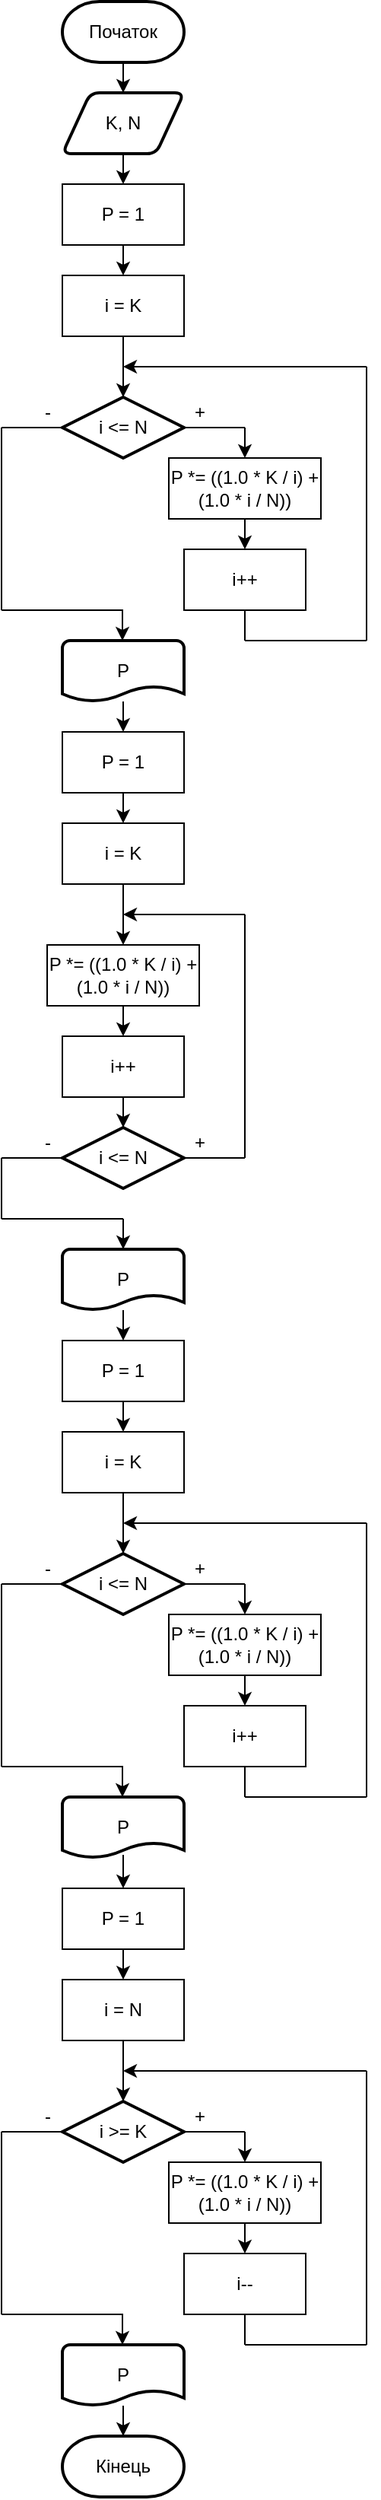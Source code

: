 <mxfile version="20.4.1" type="device"><diagram id="_KvQAqSW8aht9n21-8cz" name="Страница 1"><mxGraphModel dx="868" dy="482" grid="1" gridSize="10" guides="1" tooltips="1" connect="1" arrows="1" fold="1" page="1" pageScale="1" pageWidth="827" pageHeight="1169" math="0" shadow="0"><root><mxCell id="0"/><mxCell id="1" parent="0"/><mxCell id="YlAHkfjY5-XDUnhtKr8P-4" style="edgeStyle=orthogonalEdgeStyle;rounded=0;orthogonalLoop=1;jettySize=auto;html=1;exitX=0.5;exitY=1;exitDx=0;exitDy=0;exitPerimeter=0;" edge="1" parent="1" source="YlAHkfjY5-XDUnhtKr8P-3"><mxGeometry relative="1" as="geometry"><mxPoint x="360" y="80" as="targetPoint"/></mxGeometry></mxCell><mxCell id="YlAHkfjY5-XDUnhtKr8P-3" value="Початок" style="strokeWidth=2;html=1;shape=mxgraph.flowchart.terminator;whiteSpace=wrap;" vertex="1" parent="1"><mxGeometry x="320" y="20" width="80" height="40" as="geometry"/></mxCell><mxCell id="YlAHkfjY5-XDUnhtKr8P-6" style="edgeStyle=orthogonalEdgeStyle;rounded=0;orthogonalLoop=1;jettySize=auto;html=1;exitX=0.5;exitY=1;exitDx=0;exitDy=0;" edge="1" parent="1" source="YlAHkfjY5-XDUnhtKr8P-5"><mxGeometry relative="1" as="geometry"><mxPoint x="360" y="140" as="targetPoint"/></mxGeometry></mxCell><mxCell id="YlAHkfjY5-XDUnhtKr8P-5" value="K, N" style="shape=parallelogram;html=1;strokeWidth=2;perimeter=parallelogramPerimeter;whiteSpace=wrap;rounded=1;arcSize=12;size=0.23;" vertex="1" parent="1"><mxGeometry x="320" y="80" width="80" height="40" as="geometry"/></mxCell><mxCell id="YlAHkfjY5-XDUnhtKr8P-8" style="edgeStyle=orthogonalEdgeStyle;rounded=0;orthogonalLoop=1;jettySize=auto;html=1;exitX=0.5;exitY=1;exitDx=0;exitDy=0;" edge="1" parent="1" source="YlAHkfjY5-XDUnhtKr8P-7"><mxGeometry relative="1" as="geometry"><mxPoint x="360" y="200" as="targetPoint"/></mxGeometry></mxCell><mxCell id="YlAHkfjY5-XDUnhtKr8P-7" value="P = 1" style="rounded=0;whiteSpace=wrap;html=1;" vertex="1" parent="1"><mxGeometry x="320" y="140" width="80" height="40" as="geometry"/></mxCell><mxCell id="YlAHkfjY5-XDUnhtKr8P-10" style="edgeStyle=orthogonalEdgeStyle;rounded=0;orthogonalLoop=1;jettySize=auto;html=1;exitX=0.5;exitY=1;exitDx=0;exitDy=0;" edge="1" parent="1" source="YlAHkfjY5-XDUnhtKr8P-9"><mxGeometry relative="1" as="geometry"><mxPoint x="360" y="280" as="targetPoint"/></mxGeometry></mxCell><mxCell id="YlAHkfjY5-XDUnhtKr8P-9" value="i = K" style="rounded=0;whiteSpace=wrap;html=1;" vertex="1" parent="1"><mxGeometry x="320" y="200" width="80" height="40" as="geometry"/></mxCell><mxCell id="YlAHkfjY5-XDUnhtKr8P-11" value="i &amp;lt;= N" style="strokeWidth=2;html=1;shape=mxgraph.flowchart.decision;whiteSpace=wrap;" vertex="1" parent="1"><mxGeometry x="320" y="280" width="80" height="40" as="geometry"/></mxCell><mxCell id="YlAHkfjY5-XDUnhtKr8P-12" value="" style="endArrow=none;html=1;rounded=0;entryX=0;entryY=0.5;entryDx=0;entryDy=0;entryPerimeter=0;" edge="1" parent="1" target="YlAHkfjY5-XDUnhtKr8P-11"><mxGeometry width="50" height="50" relative="1" as="geometry"><mxPoint x="280" y="300" as="sourcePoint"/><mxPoint x="440" y="330" as="targetPoint"/></mxGeometry></mxCell><mxCell id="YlAHkfjY5-XDUnhtKr8P-13" value="" style="endArrow=none;html=1;rounded=0;entryX=1;entryY=0.5;entryDx=0;entryDy=0;entryPerimeter=0;" edge="1" parent="1" target="YlAHkfjY5-XDUnhtKr8P-11"><mxGeometry width="50" height="50" relative="1" as="geometry"><mxPoint x="440" y="300" as="sourcePoint"/><mxPoint x="440" y="330" as="targetPoint"/></mxGeometry></mxCell><mxCell id="YlAHkfjY5-XDUnhtKr8P-14" value="" style="endArrow=classic;html=1;rounded=0;" edge="1" parent="1"><mxGeometry width="50" height="50" relative="1" as="geometry"><mxPoint x="440" y="300" as="sourcePoint"/><mxPoint x="440" y="320" as="targetPoint"/></mxGeometry></mxCell><mxCell id="YlAHkfjY5-XDUnhtKr8P-16" style="edgeStyle=orthogonalEdgeStyle;rounded=0;orthogonalLoop=1;jettySize=auto;html=1;exitX=0.5;exitY=1;exitDx=0;exitDy=0;" edge="1" parent="1" source="YlAHkfjY5-XDUnhtKr8P-15"><mxGeometry relative="1" as="geometry"><mxPoint x="440" y="380" as="targetPoint"/></mxGeometry></mxCell><mxCell id="YlAHkfjY5-XDUnhtKr8P-15" value="P *= ((1.0 * K / i) + (1.0 * i / N))" style="rounded=0;whiteSpace=wrap;html=1;" vertex="1" parent="1"><mxGeometry x="390" y="320" width="100" height="40" as="geometry"/></mxCell><mxCell id="YlAHkfjY5-XDUnhtKr8P-17" value="i++" style="rounded=0;whiteSpace=wrap;html=1;" vertex="1" parent="1"><mxGeometry x="400" y="380" width="80" height="40" as="geometry"/></mxCell><mxCell id="YlAHkfjY5-XDUnhtKr8P-18" value="" style="endArrow=none;html=1;rounded=0;entryX=0.5;entryY=1;entryDx=0;entryDy=0;" edge="1" parent="1" target="YlAHkfjY5-XDUnhtKr8P-17"><mxGeometry width="50" height="50" relative="1" as="geometry"><mxPoint x="440" y="440" as="sourcePoint"/><mxPoint x="440" y="430" as="targetPoint"/></mxGeometry></mxCell><mxCell id="YlAHkfjY5-XDUnhtKr8P-19" value="" style="endArrow=none;html=1;rounded=0;" edge="1" parent="1"><mxGeometry width="50" height="50" relative="1" as="geometry"><mxPoint x="520" y="440" as="sourcePoint"/><mxPoint x="440" y="440" as="targetPoint"/></mxGeometry></mxCell><mxCell id="YlAHkfjY5-XDUnhtKr8P-20" value="" style="endArrow=none;html=1;rounded=0;" edge="1" parent="1"><mxGeometry width="50" height="50" relative="1" as="geometry"><mxPoint x="520" y="260" as="sourcePoint"/><mxPoint x="520" y="440" as="targetPoint"/></mxGeometry></mxCell><mxCell id="YlAHkfjY5-XDUnhtKr8P-21" value="" style="endArrow=classic;html=1;rounded=0;" edge="1" parent="1"><mxGeometry width="50" height="50" relative="1" as="geometry"><mxPoint x="520" y="260" as="sourcePoint"/><mxPoint x="360" y="260" as="targetPoint"/></mxGeometry></mxCell><mxCell id="YlAHkfjY5-XDUnhtKr8P-22" value="" style="endArrow=none;html=1;rounded=0;" edge="1" parent="1"><mxGeometry width="50" height="50" relative="1" as="geometry"><mxPoint x="280" y="420" as="sourcePoint"/><mxPoint x="280" y="300" as="targetPoint"/></mxGeometry></mxCell><mxCell id="YlAHkfjY5-XDUnhtKr8P-23" value="" style="endArrow=none;html=1;rounded=0;" edge="1" parent="1"><mxGeometry width="50" height="50" relative="1" as="geometry"><mxPoint x="280" y="420" as="sourcePoint"/><mxPoint x="360" y="420" as="targetPoint"/></mxGeometry></mxCell><mxCell id="YlAHkfjY5-XDUnhtKr8P-24" value="" style="endArrow=classic;html=1;rounded=0;" edge="1" parent="1"><mxGeometry width="50" height="50" relative="1" as="geometry"><mxPoint x="359.5" y="420" as="sourcePoint"/><mxPoint x="359.5" y="440" as="targetPoint"/></mxGeometry></mxCell><mxCell id="YlAHkfjY5-XDUnhtKr8P-25" value="P" style="strokeWidth=2;html=1;shape=mxgraph.flowchart.document2;whiteSpace=wrap;size=0.25;" vertex="1" parent="1"><mxGeometry x="320" y="440" width="80" height="40" as="geometry"/></mxCell><mxCell id="YlAHkfjY5-XDUnhtKr8P-29" style="edgeStyle=orthogonalEdgeStyle;rounded=0;orthogonalLoop=1;jettySize=auto;html=1;exitX=0.5;exitY=1;exitDx=0;exitDy=0;entryX=0.5;entryY=0;entryDx=0;entryDy=0;" edge="1" parent="1" source="YlAHkfjY5-XDUnhtKr8P-26" target="YlAHkfjY5-XDUnhtKr8P-28"><mxGeometry relative="1" as="geometry"/></mxCell><mxCell id="YlAHkfjY5-XDUnhtKr8P-26" value="P = 1" style="rounded=0;whiteSpace=wrap;html=1;" vertex="1" parent="1"><mxGeometry x="320" y="500" width="80" height="40" as="geometry"/></mxCell><mxCell id="YlAHkfjY5-XDUnhtKr8P-27" value="" style="endArrow=classic;html=1;rounded=0;exitX=0.5;exitY=1;exitDx=0;exitDy=0;exitPerimeter=0;" edge="1" parent="1" source="YlAHkfjY5-XDUnhtKr8P-25" target="YlAHkfjY5-XDUnhtKr8P-26"><mxGeometry width="50" height="50" relative="1" as="geometry"><mxPoint x="390" y="580" as="sourcePoint"/><mxPoint x="440" y="530" as="targetPoint"/></mxGeometry></mxCell><mxCell id="YlAHkfjY5-XDUnhtKr8P-28" value="i = K" style="rounded=0;whiteSpace=wrap;html=1;" vertex="1" parent="1"><mxGeometry x="320" y="560" width="80" height="40" as="geometry"/></mxCell><mxCell id="YlAHkfjY5-XDUnhtKr8P-32" style="edgeStyle=orthogonalEdgeStyle;rounded=0;orthogonalLoop=1;jettySize=auto;html=1;exitX=0.5;exitY=1;exitDx=0;exitDy=0;" edge="1" parent="1" source="YlAHkfjY5-XDUnhtKr8P-30"><mxGeometry relative="1" as="geometry"><mxPoint x="360" y="700" as="targetPoint"/></mxGeometry></mxCell><mxCell id="YlAHkfjY5-XDUnhtKr8P-30" value="P *= ((1.0 * K / i) + (1.0 * i / N))" style="rounded=0;whiteSpace=wrap;html=1;" vertex="1" parent="1"><mxGeometry x="310" y="640" width="100" height="40" as="geometry"/></mxCell><mxCell id="YlAHkfjY5-XDUnhtKr8P-34" style="edgeStyle=orthogonalEdgeStyle;rounded=0;orthogonalLoop=1;jettySize=auto;html=1;exitX=0.5;exitY=1;exitDx=0;exitDy=0;" edge="1" parent="1" source="YlAHkfjY5-XDUnhtKr8P-33"><mxGeometry relative="1" as="geometry"><mxPoint x="360" y="760" as="targetPoint"/></mxGeometry></mxCell><mxCell id="YlAHkfjY5-XDUnhtKr8P-33" value="i++" style="rounded=0;whiteSpace=wrap;html=1;" vertex="1" parent="1"><mxGeometry x="320" y="700" width="80" height="40" as="geometry"/></mxCell><mxCell id="YlAHkfjY5-XDUnhtKr8P-35" value="i &amp;lt;= N" style="strokeWidth=2;html=1;shape=mxgraph.flowchart.decision;whiteSpace=wrap;" vertex="1" parent="1"><mxGeometry x="320" y="760" width="80" height="40" as="geometry"/></mxCell><mxCell id="YlAHkfjY5-XDUnhtKr8P-36" value="" style="endArrow=none;html=1;rounded=0;exitX=1;exitY=0.5;exitDx=0;exitDy=0;exitPerimeter=0;" edge="1" parent="1" source="YlAHkfjY5-XDUnhtKr8P-35"><mxGeometry width="50" height="50" relative="1" as="geometry"><mxPoint x="390" y="680" as="sourcePoint"/><mxPoint x="440" y="780" as="targetPoint"/></mxGeometry></mxCell><mxCell id="YlAHkfjY5-XDUnhtKr8P-37" value="" style="endArrow=none;html=1;rounded=0;entryX=0;entryY=0.5;entryDx=0;entryDy=0;entryPerimeter=0;" edge="1" parent="1" target="YlAHkfjY5-XDUnhtKr8P-35"><mxGeometry width="50" height="50" relative="1" as="geometry"><mxPoint x="280" y="780" as="sourcePoint"/><mxPoint x="440" y="830" as="targetPoint"/></mxGeometry></mxCell><mxCell id="YlAHkfjY5-XDUnhtKr8P-38" value="+" style="text;html=1;align=center;verticalAlign=middle;resizable=0;points=[];autosize=1;strokeColor=none;fillColor=none;" vertex="1" parent="1"><mxGeometry x="395" y="755" width="30" height="30" as="geometry"/></mxCell><mxCell id="YlAHkfjY5-XDUnhtKr8P-39" value="-" style="text;html=1;align=center;verticalAlign=middle;resizable=0;points=[];autosize=1;strokeColor=none;fillColor=none;" vertex="1" parent="1"><mxGeometry x="295" y="755" width="30" height="30" as="geometry"/></mxCell><mxCell id="YlAHkfjY5-XDUnhtKr8P-40" value="+" style="text;html=1;align=center;verticalAlign=middle;resizable=0;points=[];autosize=1;strokeColor=none;fillColor=none;" vertex="1" parent="1"><mxGeometry x="395" y="275" width="30" height="30" as="geometry"/></mxCell><mxCell id="YlAHkfjY5-XDUnhtKr8P-41" value="-" style="text;html=1;align=center;verticalAlign=middle;resizable=0;points=[];autosize=1;strokeColor=none;fillColor=none;" vertex="1" parent="1"><mxGeometry x="295" y="275" width="30" height="30" as="geometry"/></mxCell><mxCell id="YlAHkfjY5-XDUnhtKr8P-42" value="" style="endArrow=none;html=1;rounded=0;" edge="1" parent="1"><mxGeometry width="50" height="50" relative="1" as="geometry"><mxPoint x="440" y="780" as="sourcePoint"/><mxPoint x="440" y="620" as="targetPoint"/></mxGeometry></mxCell><mxCell id="YlAHkfjY5-XDUnhtKr8P-43" value="" style="endArrow=classic;html=1;rounded=0;" edge="1" parent="1"><mxGeometry width="50" height="50" relative="1" as="geometry"><mxPoint x="440" y="620" as="sourcePoint"/><mxPoint x="360" y="620" as="targetPoint"/></mxGeometry></mxCell><mxCell id="YlAHkfjY5-XDUnhtKr8P-44" value="" style="endArrow=classic;html=1;rounded=0;exitX=0.5;exitY=1;exitDx=0;exitDy=0;entryX=0.5;entryY=0;entryDx=0;entryDy=0;" edge="1" parent="1" source="YlAHkfjY5-XDUnhtKr8P-28" target="YlAHkfjY5-XDUnhtKr8P-30"><mxGeometry width="50" height="50" relative="1" as="geometry"><mxPoint x="390" y="680" as="sourcePoint"/><mxPoint x="440" y="630" as="targetPoint"/></mxGeometry></mxCell><mxCell id="YlAHkfjY5-XDUnhtKr8P-45" value="" style="endArrow=none;html=1;rounded=0;" edge="1" parent="1"><mxGeometry width="50" height="50" relative="1" as="geometry"><mxPoint x="280" y="820" as="sourcePoint"/><mxPoint x="280" y="780" as="targetPoint"/></mxGeometry></mxCell><mxCell id="YlAHkfjY5-XDUnhtKr8P-46" value="" style="endArrow=none;html=1;rounded=0;" edge="1" parent="1"><mxGeometry width="50" height="50" relative="1" as="geometry"><mxPoint x="280" y="820" as="sourcePoint"/><mxPoint x="360" y="820" as="targetPoint"/></mxGeometry></mxCell><mxCell id="YlAHkfjY5-XDUnhtKr8P-47" value="" style="endArrow=classic;html=1;rounded=0;" edge="1" parent="1"><mxGeometry width="50" height="50" relative="1" as="geometry"><mxPoint x="360" y="820" as="sourcePoint"/><mxPoint x="360" y="840" as="targetPoint"/></mxGeometry></mxCell><mxCell id="YlAHkfjY5-XDUnhtKr8P-48" value="P" style="strokeWidth=2;html=1;shape=mxgraph.flowchart.document2;whiteSpace=wrap;size=0.25;" vertex="1" parent="1"><mxGeometry x="320" y="840" width="80" height="40" as="geometry"/></mxCell><mxCell id="YlAHkfjY5-XDUnhtKr8P-49" value="" style="endArrow=classic;html=1;rounded=0;exitX=0.5;exitY=1;exitDx=0;exitDy=0;exitPerimeter=0;" edge="1" parent="1" source="YlAHkfjY5-XDUnhtKr8P-48"><mxGeometry width="50" height="50" relative="1" as="geometry"><mxPoint x="390" y="1080" as="sourcePoint"/><mxPoint x="360" y="900" as="targetPoint"/></mxGeometry></mxCell><mxCell id="YlAHkfjY5-XDUnhtKr8P-50" style="edgeStyle=orthogonalEdgeStyle;rounded=0;orthogonalLoop=1;jettySize=auto;html=1;exitX=0.5;exitY=1;exitDx=0;exitDy=0;" edge="1" parent="1" source="YlAHkfjY5-XDUnhtKr8P-51"><mxGeometry relative="1" as="geometry"><mxPoint x="360" y="960" as="targetPoint"/></mxGeometry></mxCell><mxCell id="YlAHkfjY5-XDUnhtKr8P-51" value="P = 1" style="rounded=0;whiteSpace=wrap;html=1;" vertex="1" parent="1"><mxGeometry x="320" y="900" width="80" height="40" as="geometry"/></mxCell><mxCell id="YlAHkfjY5-XDUnhtKr8P-52" style="edgeStyle=orthogonalEdgeStyle;rounded=0;orthogonalLoop=1;jettySize=auto;html=1;exitX=0.5;exitY=1;exitDx=0;exitDy=0;" edge="1" parent="1" source="YlAHkfjY5-XDUnhtKr8P-53"><mxGeometry relative="1" as="geometry"><mxPoint x="360" y="1040" as="targetPoint"/></mxGeometry></mxCell><mxCell id="YlAHkfjY5-XDUnhtKr8P-53" value="i = K" style="rounded=0;whiteSpace=wrap;html=1;" vertex="1" parent="1"><mxGeometry x="320" y="960" width="80" height="40" as="geometry"/></mxCell><mxCell id="YlAHkfjY5-XDUnhtKr8P-54" value="i &amp;lt;= N" style="strokeWidth=2;html=1;shape=mxgraph.flowchart.decision;whiteSpace=wrap;" vertex="1" parent="1"><mxGeometry x="320" y="1040" width="80" height="40" as="geometry"/></mxCell><mxCell id="YlAHkfjY5-XDUnhtKr8P-55" value="" style="endArrow=none;html=1;rounded=0;entryX=0;entryY=0.5;entryDx=0;entryDy=0;entryPerimeter=0;" edge="1" parent="1" target="YlAHkfjY5-XDUnhtKr8P-54"><mxGeometry width="50" height="50" relative="1" as="geometry"><mxPoint x="280" y="1060" as="sourcePoint"/><mxPoint x="440" y="1090" as="targetPoint"/></mxGeometry></mxCell><mxCell id="YlAHkfjY5-XDUnhtKr8P-56" value="" style="endArrow=none;html=1;rounded=0;entryX=1;entryY=0.5;entryDx=0;entryDy=0;entryPerimeter=0;" edge="1" parent="1" target="YlAHkfjY5-XDUnhtKr8P-54"><mxGeometry width="50" height="50" relative="1" as="geometry"><mxPoint x="440" y="1060" as="sourcePoint"/><mxPoint x="440" y="1090" as="targetPoint"/></mxGeometry></mxCell><mxCell id="YlAHkfjY5-XDUnhtKr8P-57" value="" style="endArrow=classic;html=1;rounded=0;" edge="1" parent="1"><mxGeometry width="50" height="50" relative="1" as="geometry"><mxPoint x="440" y="1060" as="sourcePoint"/><mxPoint x="440" y="1080" as="targetPoint"/></mxGeometry></mxCell><mxCell id="YlAHkfjY5-XDUnhtKr8P-58" style="edgeStyle=orthogonalEdgeStyle;rounded=0;orthogonalLoop=1;jettySize=auto;html=1;exitX=0.5;exitY=1;exitDx=0;exitDy=0;" edge="1" parent="1" source="YlAHkfjY5-XDUnhtKr8P-59"><mxGeometry relative="1" as="geometry"><mxPoint x="440" y="1140" as="targetPoint"/></mxGeometry></mxCell><mxCell id="YlAHkfjY5-XDUnhtKr8P-59" value="P *= ((1.0 * K / i) + (1.0 * i / N))" style="rounded=0;whiteSpace=wrap;html=1;" vertex="1" parent="1"><mxGeometry x="390" y="1080" width="100" height="40" as="geometry"/></mxCell><mxCell id="YlAHkfjY5-XDUnhtKr8P-60" value="i++" style="rounded=0;whiteSpace=wrap;html=1;" vertex="1" parent="1"><mxGeometry x="400" y="1140" width="80" height="40" as="geometry"/></mxCell><mxCell id="YlAHkfjY5-XDUnhtKr8P-61" value="" style="endArrow=none;html=1;rounded=0;entryX=0.5;entryY=1;entryDx=0;entryDy=0;" edge="1" parent="1" target="YlAHkfjY5-XDUnhtKr8P-60"><mxGeometry width="50" height="50" relative="1" as="geometry"><mxPoint x="440" y="1200" as="sourcePoint"/><mxPoint x="440" y="1190" as="targetPoint"/></mxGeometry></mxCell><mxCell id="YlAHkfjY5-XDUnhtKr8P-62" value="" style="endArrow=none;html=1;rounded=0;" edge="1" parent="1"><mxGeometry width="50" height="50" relative="1" as="geometry"><mxPoint x="520" y="1200" as="sourcePoint"/><mxPoint x="440" y="1200" as="targetPoint"/></mxGeometry></mxCell><mxCell id="YlAHkfjY5-XDUnhtKr8P-63" value="" style="endArrow=none;html=1;rounded=0;" edge="1" parent="1"><mxGeometry width="50" height="50" relative="1" as="geometry"><mxPoint x="520" y="1020" as="sourcePoint"/><mxPoint x="520" y="1200" as="targetPoint"/></mxGeometry></mxCell><mxCell id="YlAHkfjY5-XDUnhtKr8P-64" value="" style="endArrow=classic;html=1;rounded=0;" edge="1" parent="1"><mxGeometry width="50" height="50" relative="1" as="geometry"><mxPoint x="520" y="1020" as="sourcePoint"/><mxPoint x="360" y="1020" as="targetPoint"/></mxGeometry></mxCell><mxCell id="YlAHkfjY5-XDUnhtKr8P-65" value="" style="endArrow=none;html=1;rounded=0;" edge="1" parent="1"><mxGeometry width="50" height="50" relative="1" as="geometry"><mxPoint x="280" y="1180" as="sourcePoint"/><mxPoint x="280" y="1060" as="targetPoint"/></mxGeometry></mxCell><mxCell id="YlAHkfjY5-XDUnhtKr8P-66" value="" style="endArrow=none;html=1;rounded=0;" edge="1" parent="1"><mxGeometry width="50" height="50" relative="1" as="geometry"><mxPoint x="280" y="1180" as="sourcePoint"/><mxPoint x="360" y="1180" as="targetPoint"/></mxGeometry></mxCell><mxCell id="YlAHkfjY5-XDUnhtKr8P-67" value="" style="endArrow=classic;html=1;rounded=0;" edge="1" parent="1"><mxGeometry width="50" height="50" relative="1" as="geometry"><mxPoint x="359.5" y="1180" as="sourcePoint"/><mxPoint x="359.5" y="1200" as="targetPoint"/></mxGeometry></mxCell><mxCell id="YlAHkfjY5-XDUnhtKr8P-68" value="P" style="strokeWidth=2;html=1;shape=mxgraph.flowchart.document2;whiteSpace=wrap;size=0.25;" vertex="1" parent="1"><mxGeometry x="320" y="1200" width="80" height="40" as="geometry"/></mxCell><mxCell id="YlAHkfjY5-XDUnhtKr8P-69" value="+" style="text;html=1;align=center;verticalAlign=middle;resizable=0;points=[];autosize=1;strokeColor=none;fillColor=none;" vertex="1" parent="1"><mxGeometry x="395" y="1035" width="30" height="30" as="geometry"/></mxCell><mxCell id="YlAHkfjY5-XDUnhtKr8P-70" value="-" style="text;html=1;align=center;verticalAlign=middle;resizable=0;points=[];autosize=1;strokeColor=none;fillColor=none;" vertex="1" parent="1"><mxGeometry x="295" y="1035" width="30" height="30" as="geometry"/></mxCell><mxCell id="YlAHkfjY5-XDUnhtKr8P-71" value="" style="endArrow=classic;html=1;rounded=0;exitX=0.5;exitY=0.95;exitDx=0;exitDy=0;exitPerimeter=0;" edge="1" parent="1" source="YlAHkfjY5-XDUnhtKr8P-68"><mxGeometry width="50" height="50" relative="1" as="geometry"><mxPoint x="390" y="1280" as="sourcePoint"/><mxPoint x="360" y="1260" as="targetPoint"/></mxGeometry></mxCell><mxCell id="YlAHkfjY5-XDUnhtKr8P-75" style="edgeStyle=orthogonalEdgeStyle;rounded=0;orthogonalLoop=1;jettySize=auto;html=1;exitX=0.5;exitY=1;exitDx=0;exitDy=0;entryX=0.5;entryY=0;entryDx=0;entryDy=0;" edge="1" parent="1" source="YlAHkfjY5-XDUnhtKr8P-72"><mxGeometry relative="1" as="geometry"><mxPoint x="360" y="1320" as="targetPoint"/></mxGeometry></mxCell><mxCell id="YlAHkfjY5-XDUnhtKr8P-72" value="P = 1" style="rounded=0;whiteSpace=wrap;html=1;" vertex="1" parent="1"><mxGeometry x="320" y="1260" width="80" height="40" as="geometry"/></mxCell><mxCell id="YlAHkfjY5-XDUnhtKr8P-76" style="edgeStyle=orthogonalEdgeStyle;rounded=0;orthogonalLoop=1;jettySize=auto;html=1;exitX=0.5;exitY=1;exitDx=0;exitDy=0;" edge="1" parent="1" source="YlAHkfjY5-XDUnhtKr8P-77"><mxGeometry relative="1" as="geometry"><mxPoint x="360" y="1400" as="targetPoint"/></mxGeometry></mxCell><mxCell id="YlAHkfjY5-XDUnhtKr8P-77" value="i = N" style="rounded=0;whiteSpace=wrap;html=1;" vertex="1" parent="1"><mxGeometry x="320" y="1320" width="80" height="40" as="geometry"/></mxCell><mxCell id="YlAHkfjY5-XDUnhtKr8P-78" value="i &amp;gt;= K" style="strokeWidth=2;html=1;shape=mxgraph.flowchart.decision;whiteSpace=wrap;" vertex="1" parent="1"><mxGeometry x="320" y="1400" width="80" height="40" as="geometry"/></mxCell><mxCell id="YlAHkfjY5-XDUnhtKr8P-79" value="" style="endArrow=none;html=1;rounded=0;entryX=0;entryY=0.5;entryDx=0;entryDy=0;entryPerimeter=0;" edge="1" parent="1" target="YlAHkfjY5-XDUnhtKr8P-78"><mxGeometry width="50" height="50" relative="1" as="geometry"><mxPoint x="280" y="1420" as="sourcePoint"/><mxPoint x="440" y="1450" as="targetPoint"/></mxGeometry></mxCell><mxCell id="YlAHkfjY5-XDUnhtKr8P-80" value="" style="endArrow=none;html=1;rounded=0;entryX=1;entryY=0.5;entryDx=0;entryDy=0;entryPerimeter=0;" edge="1" parent="1" target="YlAHkfjY5-XDUnhtKr8P-78"><mxGeometry width="50" height="50" relative="1" as="geometry"><mxPoint x="440" y="1420" as="sourcePoint"/><mxPoint x="440" y="1450" as="targetPoint"/></mxGeometry></mxCell><mxCell id="YlAHkfjY5-XDUnhtKr8P-81" value="" style="endArrow=classic;html=1;rounded=0;" edge="1" parent="1"><mxGeometry width="50" height="50" relative="1" as="geometry"><mxPoint x="440" y="1420" as="sourcePoint"/><mxPoint x="440" y="1440" as="targetPoint"/></mxGeometry></mxCell><mxCell id="YlAHkfjY5-XDUnhtKr8P-82" style="edgeStyle=orthogonalEdgeStyle;rounded=0;orthogonalLoop=1;jettySize=auto;html=1;exitX=0.5;exitY=1;exitDx=0;exitDy=0;" edge="1" parent="1" source="YlAHkfjY5-XDUnhtKr8P-83"><mxGeometry relative="1" as="geometry"><mxPoint x="440" y="1500" as="targetPoint"/></mxGeometry></mxCell><mxCell id="YlAHkfjY5-XDUnhtKr8P-83" value="P *= ((1.0 * K / i) + (1.0 * i / N))" style="rounded=0;whiteSpace=wrap;html=1;" vertex="1" parent="1"><mxGeometry x="390" y="1440" width="100" height="40" as="geometry"/></mxCell><mxCell id="YlAHkfjY5-XDUnhtKr8P-84" value="i--" style="rounded=0;whiteSpace=wrap;html=1;" vertex="1" parent="1"><mxGeometry x="400" y="1500" width="80" height="40" as="geometry"/></mxCell><mxCell id="YlAHkfjY5-XDUnhtKr8P-85" value="" style="endArrow=none;html=1;rounded=0;entryX=0.5;entryY=1;entryDx=0;entryDy=0;" edge="1" parent="1" target="YlAHkfjY5-XDUnhtKr8P-84"><mxGeometry width="50" height="50" relative="1" as="geometry"><mxPoint x="440" y="1560" as="sourcePoint"/><mxPoint x="440" y="1550" as="targetPoint"/></mxGeometry></mxCell><mxCell id="YlAHkfjY5-XDUnhtKr8P-86" value="" style="endArrow=none;html=1;rounded=0;" edge="1" parent="1"><mxGeometry width="50" height="50" relative="1" as="geometry"><mxPoint x="520" y="1560" as="sourcePoint"/><mxPoint x="440" y="1560" as="targetPoint"/></mxGeometry></mxCell><mxCell id="YlAHkfjY5-XDUnhtKr8P-87" value="" style="endArrow=none;html=1;rounded=0;" edge="1" parent="1"><mxGeometry width="50" height="50" relative="1" as="geometry"><mxPoint x="520" y="1380" as="sourcePoint"/><mxPoint x="520" y="1560" as="targetPoint"/></mxGeometry></mxCell><mxCell id="YlAHkfjY5-XDUnhtKr8P-88" value="" style="endArrow=classic;html=1;rounded=0;" edge="1" parent="1"><mxGeometry width="50" height="50" relative="1" as="geometry"><mxPoint x="520" y="1380" as="sourcePoint"/><mxPoint x="360" y="1380" as="targetPoint"/></mxGeometry></mxCell><mxCell id="YlAHkfjY5-XDUnhtKr8P-89" value="" style="endArrow=none;html=1;rounded=0;" edge="1" parent="1"><mxGeometry width="50" height="50" relative="1" as="geometry"><mxPoint x="280" y="1540" as="sourcePoint"/><mxPoint x="280" y="1420" as="targetPoint"/></mxGeometry></mxCell><mxCell id="YlAHkfjY5-XDUnhtKr8P-90" value="" style="endArrow=none;html=1;rounded=0;" edge="1" parent="1"><mxGeometry width="50" height="50" relative="1" as="geometry"><mxPoint x="280" y="1540" as="sourcePoint"/><mxPoint x="360" y="1540" as="targetPoint"/></mxGeometry></mxCell><mxCell id="YlAHkfjY5-XDUnhtKr8P-91" value="" style="endArrow=classic;html=1;rounded=0;" edge="1" parent="1"><mxGeometry width="50" height="50" relative="1" as="geometry"><mxPoint x="359.5" y="1540" as="sourcePoint"/><mxPoint x="359.5" y="1560" as="targetPoint"/></mxGeometry></mxCell><mxCell id="YlAHkfjY5-XDUnhtKr8P-92" value="P" style="strokeWidth=2;html=1;shape=mxgraph.flowchart.document2;whiteSpace=wrap;size=0.25;" vertex="1" parent="1"><mxGeometry x="320" y="1560" width="80" height="40" as="geometry"/></mxCell><mxCell id="YlAHkfjY5-XDUnhtKr8P-93" value="+" style="text;html=1;align=center;verticalAlign=middle;resizable=0;points=[];autosize=1;strokeColor=none;fillColor=none;" vertex="1" parent="1"><mxGeometry x="395" y="1395" width="30" height="30" as="geometry"/></mxCell><mxCell id="YlAHkfjY5-XDUnhtKr8P-94" value="-" style="text;html=1;align=center;verticalAlign=middle;resizable=0;points=[];autosize=1;strokeColor=none;fillColor=none;" vertex="1" parent="1"><mxGeometry x="295" y="1395" width="30" height="30" as="geometry"/></mxCell><mxCell id="YlAHkfjY5-XDUnhtKr8P-95" value="" style="endArrow=classic;html=1;rounded=0;exitX=0.5;exitY=1;exitDx=0;exitDy=0;exitPerimeter=0;" edge="1" parent="1" source="YlAHkfjY5-XDUnhtKr8P-92"><mxGeometry width="50" height="50" relative="1" as="geometry"><mxPoint x="390" y="1780" as="sourcePoint"/><mxPoint x="360" y="1620" as="targetPoint"/></mxGeometry></mxCell><mxCell id="YlAHkfjY5-XDUnhtKr8P-96" value="Кінець" style="strokeWidth=2;html=1;shape=mxgraph.flowchart.terminator;whiteSpace=wrap;" vertex="1" parent="1"><mxGeometry x="320" y="1620" width="80" height="40" as="geometry"/></mxCell></root></mxGraphModel></diagram></mxfile>